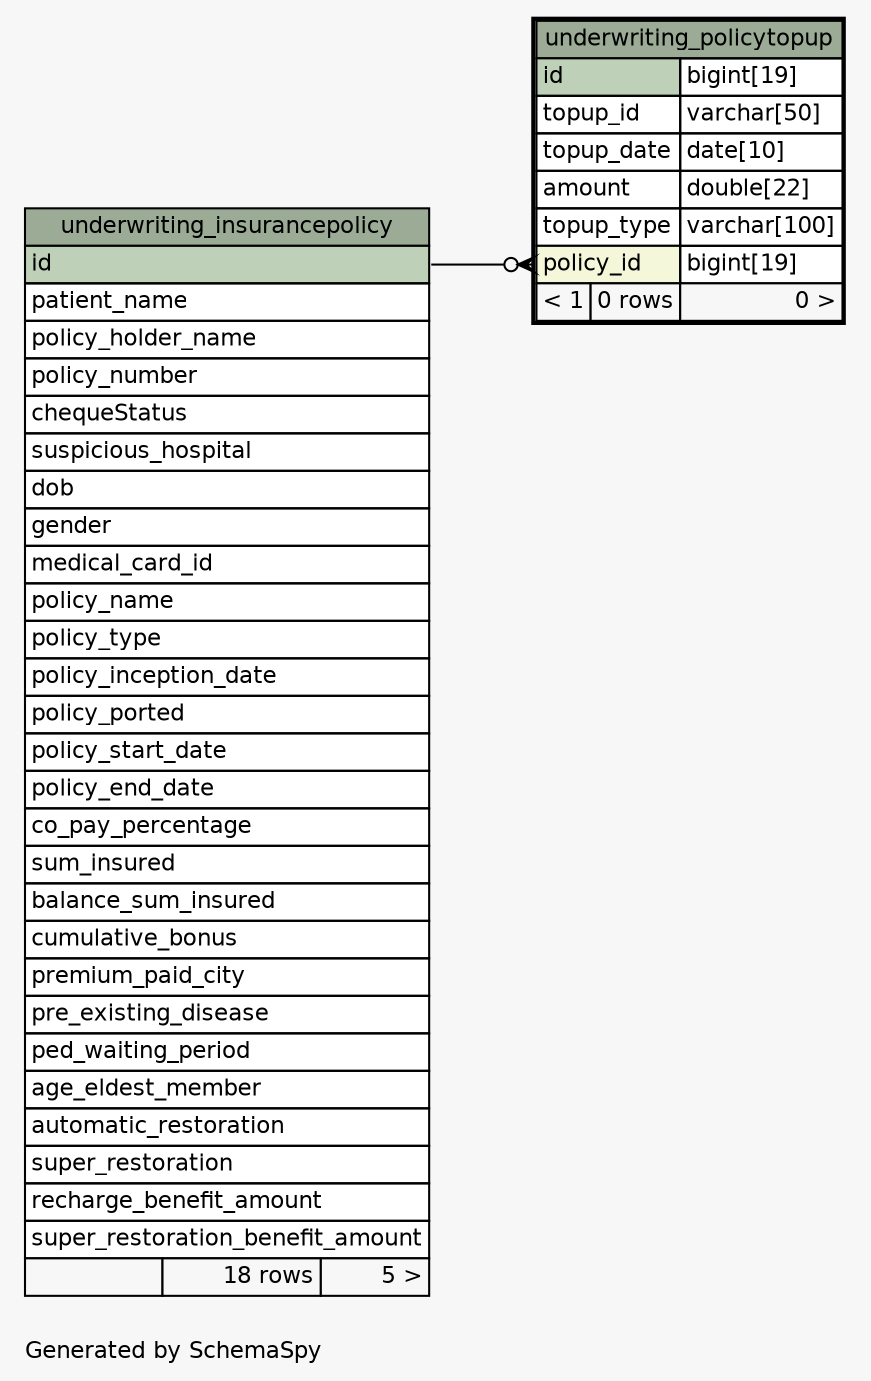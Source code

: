 // dot 6.0.1 on Linux 5.19.13-zen1-1-zen
// SchemaSpy rev 590
digraph "oneDegreeRelationshipsDiagram" {
  graph [
    rankdir="RL"
    bgcolor="#f7f7f7"
    label="\nGenerated by SchemaSpy"
    labeljust="l"
    nodesep="0.18"
    ranksep="0.46"
    fontname="Helvetica"
    fontsize="11"
  ];
  node [
    fontname="Helvetica"
    fontsize="11"
    shape="plaintext"
  ];
  edge [
    arrowsize="0.8"
  ];
  "underwriting_policytopup":"policy_id":w -> "underwriting_insurancepolicy":"id":e [arrowhead=none dir=back arrowtail=crowodot];
  "underwriting_insurancepolicy" [
    label=<
    <TABLE BORDER="0" CELLBORDER="1" CELLSPACING="0" BGCOLOR="#ffffff">
      <TR><TD COLSPAN="3" BGCOLOR="#9bab96" ALIGN="CENTER">underwriting_insurancepolicy</TD></TR>
      <TR><TD PORT="id" COLSPAN="3" BGCOLOR="#bed1b8" ALIGN="LEFT">id</TD></TR>
      <TR><TD PORT="patient_name" COLSPAN="3" ALIGN="LEFT">patient_name</TD></TR>
      <TR><TD PORT="policy_holder_name" COLSPAN="3" ALIGN="LEFT">policy_holder_name</TD></TR>
      <TR><TD PORT="policy_number" COLSPAN="3" ALIGN="LEFT">policy_number</TD></TR>
      <TR><TD PORT="chequeStatus" COLSPAN="3" ALIGN="LEFT">chequeStatus</TD></TR>
      <TR><TD PORT="suspicious_hospital" COLSPAN="3" ALIGN="LEFT">suspicious_hospital</TD></TR>
      <TR><TD PORT="dob" COLSPAN="3" ALIGN="LEFT">dob</TD></TR>
      <TR><TD PORT="gender" COLSPAN="3" ALIGN="LEFT">gender</TD></TR>
      <TR><TD PORT="medical_card_id" COLSPAN="3" ALIGN="LEFT">medical_card_id</TD></TR>
      <TR><TD PORT="policy_name" COLSPAN="3" ALIGN="LEFT">policy_name</TD></TR>
      <TR><TD PORT="policy_type" COLSPAN="3" ALIGN="LEFT">policy_type</TD></TR>
      <TR><TD PORT="policy_inception_date" COLSPAN="3" ALIGN="LEFT">policy_inception_date</TD></TR>
      <TR><TD PORT="policy_ported" COLSPAN="3" ALIGN="LEFT">policy_ported</TD></TR>
      <TR><TD PORT="policy_start_date" COLSPAN="3" ALIGN="LEFT">policy_start_date</TD></TR>
      <TR><TD PORT="policy_end_date" COLSPAN="3" ALIGN="LEFT">policy_end_date</TD></TR>
      <TR><TD PORT="co_pay_percentage" COLSPAN="3" ALIGN="LEFT">co_pay_percentage</TD></TR>
      <TR><TD PORT="sum_insured" COLSPAN="3" ALIGN="LEFT">sum_insured</TD></TR>
      <TR><TD PORT="balance_sum_insured" COLSPAN="3" ALIGN="LEFT">balance_sum_insured</TD></TR>
      <TR><TD PORT="cumulative_bonus" COLSPAN="3" ALIGN="LEFT">cumulative_bonus</TD></TR>
      <TR><TD PORT="premium_paid_city" COLSPAN="3" ALIGN="LEFT">premium_paid_city</TD></TR>
      <TR><TD PORT="pre_existing_disease" COLSPAN="3" ALIGN="LEFT">pre_existing_disease</TD></TR>
      <TR><TD PORT="ped_waiting_period" COLSPAN="3" ALIGN="LEFT">ped_waiting_period</TD></TR>
      <TR><TD PORT="age_eldest_member" COLSPAN="3" ALIGN="LEFT">age_eldest_member</TD></TR>
      <TR><TD PORT="automatic_restoration" COLSPAN="3" ALIGN="LEFT">automatic_restoration</TD></TR>
      <TR><TD PORT="super_restoration" COLSPAN="3" ALIGN="LEFT">super_restoration</TD></TR>
      <TR><TD PORT="recharge_benefit_amount" COLSPAN="3" ALIGN="LEFT">recharge_benefit_amount</TD></TR>
      <TR><TD PORT="super_restoration_benefit_amount" COLSPAN="3" ALIGN="LEFT">super_restoration_benefit_amount</TD></TR>
      <TR><TD ALIGN="LEFT" BGCOLOR="#f7f7f7">  </TD><TD ALIGN="RIGHT" BGCOLOR="#f7f7f7">18 rows</TD><TD ALIGN="RIGHT" BGCOLOR="#f7f7f7">5 &gt;</TD></TR>
    </TABLE>>
    URL="underwriting_insurancepolicy.html"
    tooltip="underwriting_insurancepolicy"
  ];
  "underwriting_policytopup" [
    label=<
    <TABLE BORDER="2" CELLBORDER="1" CELLSPACING="0" BGCOLOR="#ffffff">
      <TR><TD COLSPAN="3" BGCOLOR="#9bab96" ALIGN="CENTER">underwriting_policytopup</TD></TR>
      <TR><TD PORT="id" COLSPAN="2" BGCOLOR="#bed1b8" ALIGN="LEFT">id</TD><TD PORT="id.type" ALIGN="LEFT">bigint[19]</TD></TR>
      <TR><TD PORT="topup_id" COLSPAN="2" ALIGN="LEFT">topup_id</TD><TD PORT="topup_id.type" ALIGN="LEFT">varchar[50]</TD></TR>
      <TR><TD PORT="topup_date" COLSPAN="2" ALIGN="LEFT">topup_date</TD><TD PORT="topup_date.type" ALIGN="LEFT">date[10]</TD></TR>
      <TR><TD PORT="amount" COLSPAN="2" ALIGN="LEFT">amount</TD><TD PORT="amount.type" ALIGN="LEFT">double[22]</TD></TR>
      <TR><TD PORT="topup_type" COLSPAN="2" ALIGN="LEFT">topup_type</TD><TD PORT="topup_type.type" ALIGN="LEFT">varchar[100]</TD></TR>
      <TR><TD PORT="policy_id" COLSPAN="2" BGCOLOR="#f4f7da" ALIGN="LEFT">policy_id</TD><TD PORT="policy_id.type" ALIGN="LEFT">bigint[19]</TD></TR>
      <TR><TD ALIGN="LEFT" BGCOLOR="#f7f7f7">&lt; 1</TD><TD ALIGN="RIGHT" BGCOLOR="#f7f7f7">0 rows</TD><TD ALIGN="RIGHT" BGCOLOR="#f7f7f7">0 &gt;</TD></TR>
    </TABLE>>
    URL="underwriting_policytopup.html"
    tooltip="underwriting_policytopup"
  ];
}
